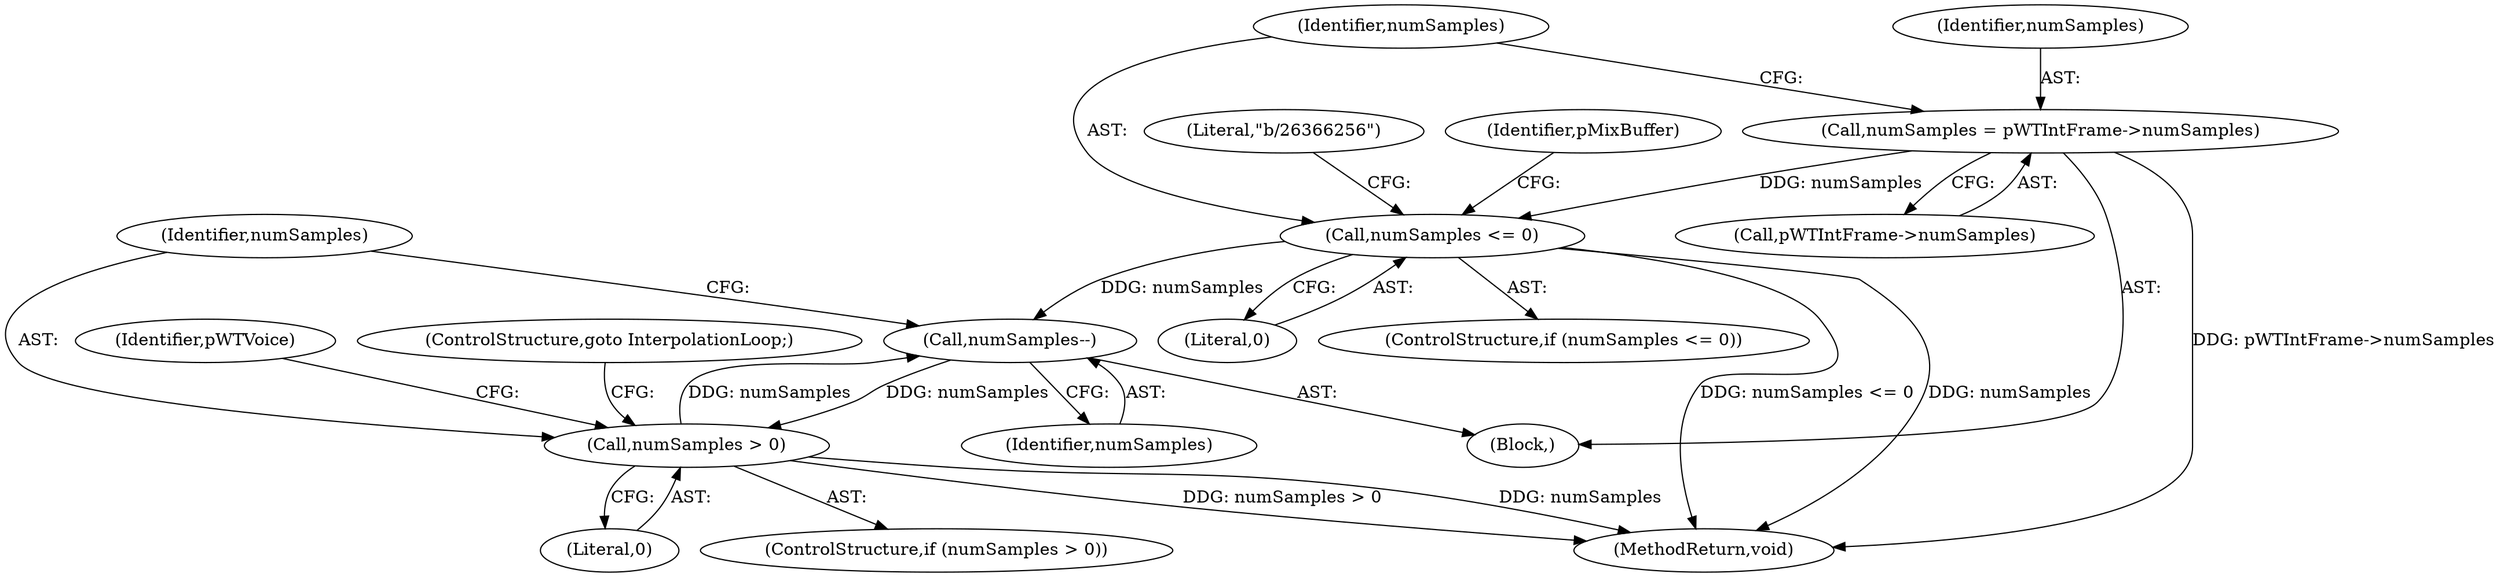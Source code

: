 digraph "0_Android_24d7c408c52143bce7b49de82f3913fd8d1219cf_0@pointer" {
"1000118" [label="(Call,numSamples = pWTIntFrame->numSamples)"];
"1000124" [label="(Call,numSamples <= 0)"];
"1000283" [label="(Call,numSamples--)"];
"1000286" [label="(Call,numSamples > 0)"];
"1000118" [label="(Call,numSamples = pWTIntFrame->numSamples)"];
"1000126" [label="(Literal,0)"];
"1000124" [label="(Call,numSamples <= 0)"];
"1000125" [label="(Identifier,numSamples)"];
"1000288" [label="(Literal,0)"];
"1000292" [label="(Identifier,pWTVoice)"];
"1000289" [label="(ControlStructure,goto InterpolationLoop;)"];
"1000284" [label="(Identifier,numSamples)"];
"1000119" [label="(Identifier,numSamples)"];
"1000129" [label="(Literal,\"b/26366256\")"];
"1000135" [label="(Identifier,pMixBuffer)"];
"1000285" [label="(ControlStructure,if (numSamples > 0))"];
"1000283" [label="(Call,numSamples--)"];
"1000120" [label="(Call,pWTIntFrame->numSamples)"];
"1000287" [label="(Identifier,numSamples)"];
"1000286" [label="(Call,numSamples > 0)"];
"1000105" [label="(Block,)"];
"1000309" [label="(MethodReturn,void)"];
"1000123" [label="(ControlStructure,if (numSamples <= 0))"];
"1000118" -> "1000105"  [label="AST: "];
"1000118" -> "1000120"  [label="CFG: "];
"1000119" -> "1000118"  [label="AST: "];
"1000120" -> "1000118"  [label="AST: "];
"1000125" -> "1000118"  [label="CFG: "];
"1000118" -> "1000309"  [label="DDG: pWTIntFrame->numSamples"];
"1000118" -> "1000124"  [label="DDG: numSamples"];
"1000124" -> "1000123"  [label="AST: "];
"1000124" -> "1000126"  [label="CFG: "];
"1000125" -> "1000124"  [label="AST: "];
"1000126" -> "1000124"  [label="AST: "];
"1000129" -> "1000124"  [label="CFG: "];
"1000135" -> "1000124"  [label="CFG: "];
"1000124" -> "1000309"  [label="DDG: numSamples"];
"1000124" -> "1000309"  [label="DDG: numSamples <= 0"];
"1000124" -> "1000283"  [label="DDG: numSamples"];
"1000283" -> "1000105"  [label="AST: "];
"1000283" -> "1000284"  [label="CFG: "];
"1000284" -> "1000283"  [label="AST: "];
"1000287" -> "1000283"  [label="CFG: "];
"1000286" -> "1000283"  [label="DDG: numSamples"];
"1000283" -> "1000286"  [label="DDG: numSamples"];
"1000286" -> "1000285"  [label="AST: "];
"1000286" -> "1000288"  [label="CFG: "];
"1000287" -> "1000286"  [label="AST: "];
"1000288" -> "1000286"  [label="AST: "];
"1000289" -> "1000286"  [label="CFG: "];
"1000292" -> "1000286"  [label="CFG: "];
"1000286" -> "1000309"  [label="DDG: numSamples > 0"];
"1000286" -> "1000309"  [label="DDG: numSamples"];
}
